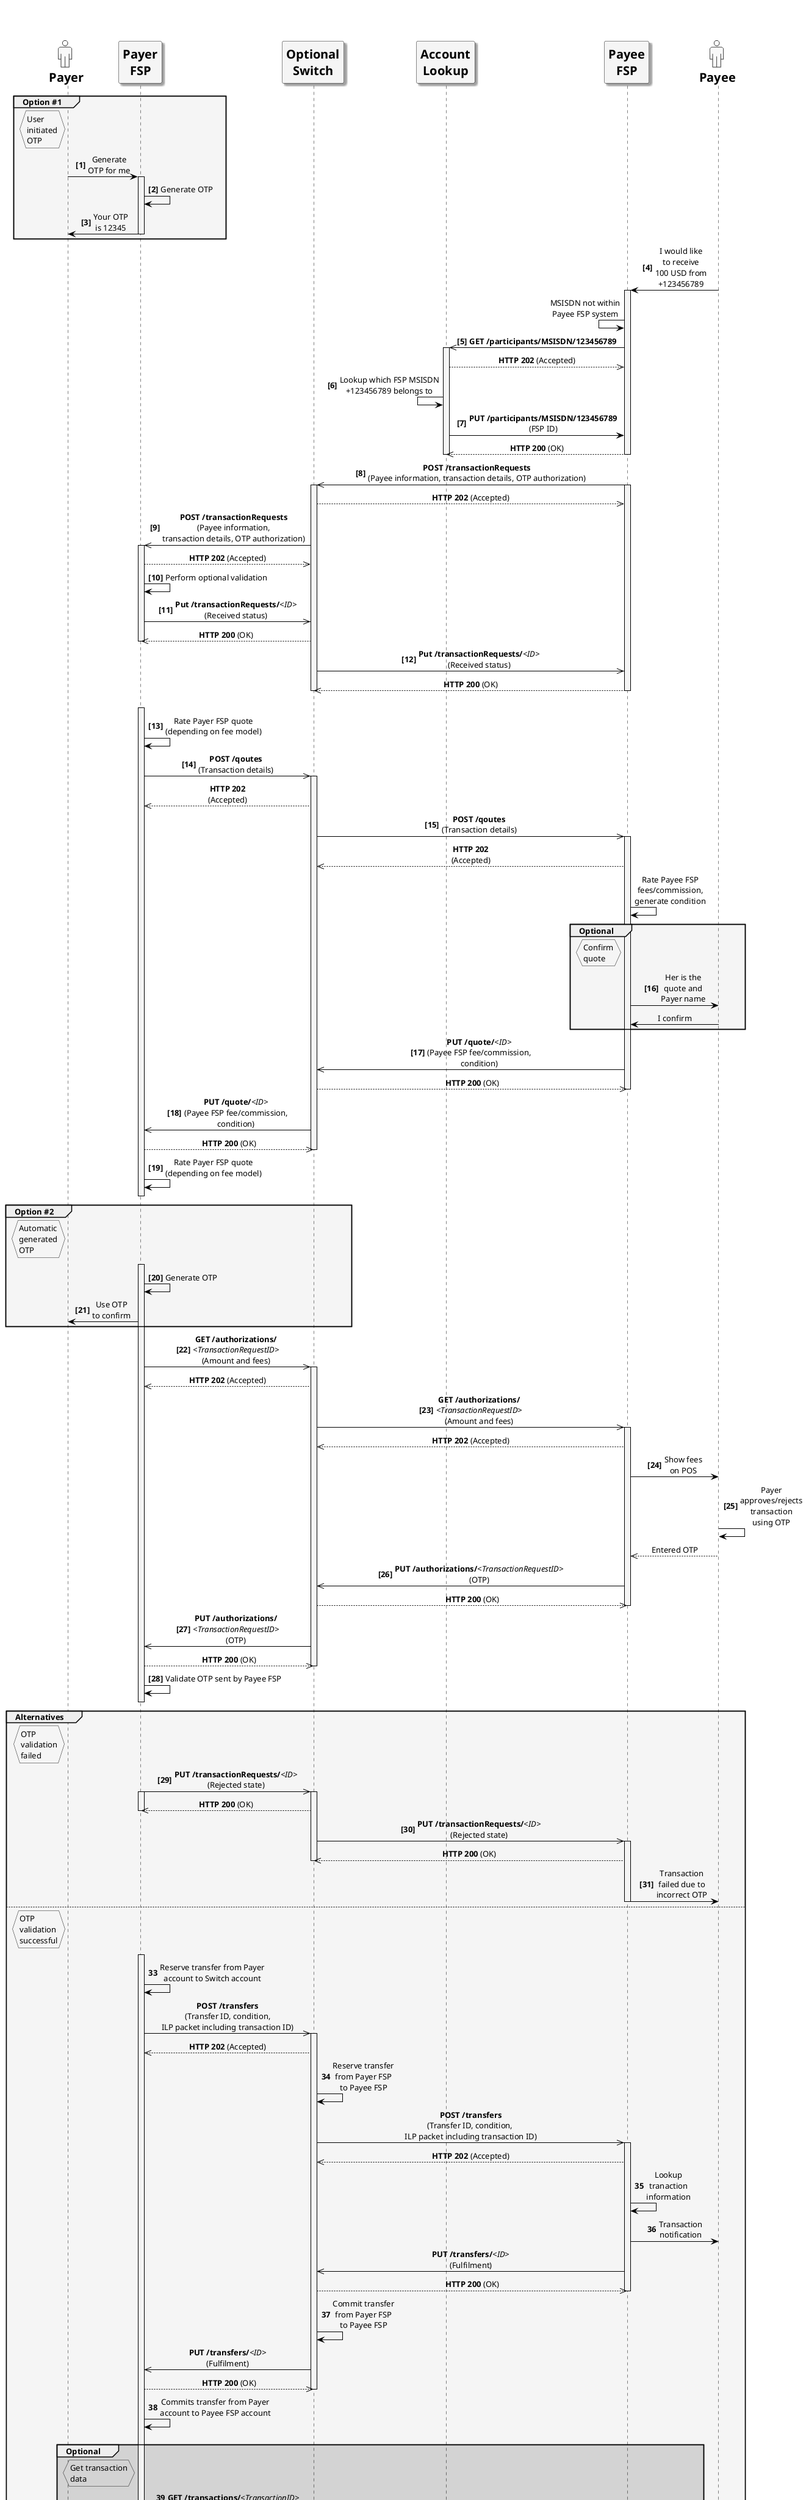 /'*****
License
--------------
Copyright © 2017 Bill & Melinda Gates Foundation
The Mojaloop files are made available by the Bill & Melinda Gates Foundation under the Apache License, Version 2.0 (the "License") and you may not use these files except in compliance with the License. You may obtain a copy of the License at
http://www.apache.org/licenses/LICENSE-2.0
Unless required by applicable law or agreed to in writing, the Mojaloop files are distributed on an "AS IS" BASIS, WITHOUT WARRANTIES OR CONDITIONS OF ANY KIND, either express or implied. See the License for the specific language governing permissions and limitations under the License.
Contributors
--------------
This is the official list of the Mojaloop project contributors for this file.
Names of the original copyright holders (individuals or organizations)
should be listed with a '*' in the first column. People who have
contributed from an organization can be listed under the organization
that actually holds the copyright for their contributions (see the
Gates Foundation organization for an example). Those individuals should have
their names indented and be marked with a '-'. Email address can be added
optionally within square brackets <email>.
* Gates Foundation
- Name Surname <name.surname@gatesfoundation.com>

* Henk Kodde <henk.kodde@modusbox.com>
--------------
******'/

@startuml

' define actor image
sprite $actor [25x48/16] {
  0000000000010000000000000
  0000000006CAC910000000000
  0000000095101292000000000
  0000000651000119000000000
  0000000B10000018400000000
  0000001A10000016600000000
  0000000B10000017510000000
  000000083100001A210000000
  0000000191000176110000000
  000000003A866A61100000000
  0000000000466211100000000
  0003333333334443333310000
  0088888888888888888892000
  0821111111111111111118200
  8311111111111111111111A00
  A111111111111111111111A20
  A111111111111111111111A20
  A111111111111111111111A20
  A111111111111111111111A20
  A111111111111111111111A20
  A111111111111111111111A20
  A111111111111111111111A20
  A111111111111111111111A20
  A111551111111111138111A20
  A111661111111111139111A20
  A211661111111111139111A20
  A211661111111111139111A20
  A211661111161111139111A20
  A2116611111A2111139111A20
  A2116611111A2111139111A20
  A2116611111A2111139111A20
  A7669611111A211113A666B20
  36669611111A211113A666610
  00016611111A2111139111110
  00006611111A2111139100000
  00006611111A2111139100000
  00006611111A2111139100000
  00006611111A2111139100000
  00006611111A2111139100000
  00006611111A2111139100000
  00006611111A2111139100000
  00006611111A2111139100000
  00006611111A2111139100000
  00006611111A2111139100000
  00006966666B7666679100000
  0000266666666666664100000
  0000000111111111111100000
  0000000000000000000000000
}

' declaring skinparam
skinparam sequenceMessageAlign center
skinparam shadowing false
skinparam defaultFontName Verdana
skinparam monochrome true
skinparam SequenceLifeLineBackgroundColor WhiteSmoke
skinparam SequenceLifeLineBorderColor Black
skinparam ActorFontStyle Bold
skinparam ActorFontSize 20
skinparam ParticipantFontStyle Bold
skinparam ParticipantFontSize 20
skinparam ParticipantBackgroundColor WhiteSmoke
skinparam ArrowColor Black

skinparam actor {
  Bordercolor none
  Backgroundcolor none
  shadowing false
}

skinparam participant {
  shadowing true
}

hide footbox

' declare title
' Payee Initiated Transaction using OTP pattern using the asynchronous REST binding

' Actor Keys:
' participant - FSP(Payer/Payee) and Switch
' actor - Payer/Payee(s)

' declare actors
actor "<$actor>\nPayer" as Payer
participant "Payer\nFSP" as PayerFSP
participant "Optional\nSwitch" as Switch
participant "Account\nLookup" as ALS
participant "Payee\nFSP" as PayeeFSP
actor "<$actor>\nPayee" as Payee

' start flow
autonumber 1 1 "<b>[0]"
Group #Oldlace Option #1
  hnote left of Payer #Oldlace
    User
    initiated
    OTP
  end hnote
  Payer -> PayerFSP: Generate\nOTP for me
  activate PayerFSP
  PayerFSP -> PayerFSP: Generate OTP
  Payer <- PayerFSP: Your OTP\nis 12345
  deactivate PayerFSP
end
PayeeFSP <- Payee: I would like\nto receive\n100 USD from\n+123456789
activate PayeeFSP
autonumber stop
PayeeFSP <- PayeeFSP: MSISDN not within\nPayee FSP system
autonumber resume
ALS <<- PayeeFSP: **GET /participants/MSISDN/123456789**
activate ALS
autonumber stop
ALS -->> PayeeFSP: **HTTP 202** (Accepted)
autonumber resume
ALS <- ALS: Lookup which FSP MSISDN\n+123456789 belongs to
ALS -> PayeeFSP: **PUT /participants/MSISDN/123456789**\n(FSP ID)
autonumber stop
ALS <<-- PayeeFSP: **HTTP 200** (OK)
deactivate ALS
deactivate PayeeFSP
autonumber resume
Switch <<- PayeeFSP: **POST /transactionRequests**\n(Payee information, transaction details, OTP authorization)
activate PayeeFSP
activate Switch
autonumber stop
Switch -->> PayeeFSP: **HTTP 202** (Accepted)
autonumber resume
PayerFSP <<- Switch: **POST /transactionRequests**\n(Payee information,\ntransaction details, OTP authorization)
activate PayerFSP
autonumber stop
PayerFSP -->> Switch: **HTTP 202** (Accepted)
autonumber resume
PayerFSP -> PayerFSP: Perform optional validation
PayerFSP ->> Switch: **Put /transactionRequests/**<i><ID></i>\n(Received status)
autonumber stop
PayerFSP <<-- Switch: **HTTP 200** (OK)
deactivate PayerFSP
autonumber resume
Switch ->> PayeeFSP: **Put /transactionRequests/**<i><ID></i>\n(Received status)
autonumber stop
Switch <<-- PayeeFSP: **HTTP 200** (OK)
deactivate Switch
deactivate PayeeFSP
PayerFSP -[hidden]> Switch
deactivate PayerFSP
PayerFSP -[hidden]> Switch
activate PayerFSP
autonumber resume
PayerFSP -> PayerFSP: Rate Payer FSP quote\n(depending on fee model)
PayerFSP ->> Switch: **POST /qoutes**\n(Transaction details)
activate Switch
autonumber stop
PayerFSP <<-- Switch: **HTTP 202**\n(Accepted)
autonumber resume
Switch ->> PayeeFSP: **POST /qoutes**\n(Transaction details)
activate PayeeFSP
autonumber stop
Switch <<-- PayeeFSP: **HTTP 202**\n(Accepted)
PayeeFSP -> PayeeFSP: Rate Payee FSP\nfees/commission,\ngenerate condition
Group #Oldlace Optional
  hnote left of PayeeFSP #Oldlace
    Confirm
    quote
  end hnote
  autonumber resume
  PayeeFSP -> Payee: Her is the\nquote and\nPayer name
  autonumber stop
  PayeeFSP <- Payee: I confirm
end
autonumber resume
Switch <<- PayeeFSP: **PUT /quote/**<i><ID></i>\n(Payee FSP fee/commission,\ncondition)
autonumber stop
Switch -->> PayeeFSP: **HTTP 200** (OK)
deactivate PayeeFSP
autonumber resume
PayerFSP <<- Switch: **PUT /quote/**<i><ID></i>\n(Payee FSP fee/commission,\ncondition)
autonumber stop
PayerFSP -->> Switch: **HTTP 200** (OK)
deactivate Switch
autonumber resume
PayerFSP -> PayerFSP: Rate Payer FSP quote\n(depending on fee model)
autonumber stop
PayerFSP -[hidden]> Switch
deactivate PayerFSP
Group #Oldlace Option #2
  hnote left of Payer #Oldlace
    Automatic
    generated
    OTP
  end hnote
  PayerFSP -[hidden]> Switch
  activate PayerFSP
  autonumber resume
  PayerFSP -> PayerFSP: Generate OTP
  Payer <- PayerFSP: Use OTP\nto confirm
end
PayerFSP ->> Switch: **GET /authorizations/**\n<i><TransactionRequestID></i>\n(Amount and fees)
activate Switch
autonumber stop
PayerFSP <<-- Switch: **HTTP 202** (Accepted)
autonumber resume
Switch ->> PayeeFSP: **GET /authorizations/**\n<i><TransactionRequestID></i>\n(Amount and fees)
activate PayeeFSP
autonumber stop
Switch <<-- PayeeFSP: **HTTP 202** (Accepted)
autonumber resume
PayeeFSP -> Payee: Show fees\non POS
Payee -> Payee: Payer\napproves/rejects\ntransaction\nusing OTP
autonumber stop
PayeeFSP <<-- Payee: Entered OTP
autonumber resume
Switch <<- PayeeFSP: **PUT /authorizations/**<i><TransactionRequestID></i>\n(OTP)
autonumber stop
Switch -->> PayeeFSP: **HTTP 200** (OK)
deactivate PayeeFSP
autonumber resume
PayerFSP <<- Switch: **PUT /authorizations/**\n<i><TransactionRequestID></i>\n(OTP)
autonumber stop
PayerFSP -->> Switch: **HTTP 200** (OK)
deactivate Switch
autonumber resume
PayerFSP -> PayerFSP: Validate OTP sent by Payee FSP
autonumber stop
PayerFSP -[hidden]> Switch
deactivate PayerFSP
Group #Oldlace Alternatives
  hnote left of Payer #Oldlace
    OTP
    validation
    failed
  end hnote
  autonumber resume
  PayerFSP ->> Switch: **PUT /transactionRequests/**<i><ID></i>\n(Rejected state)
  activate PayerFSP
  activate Switch
  autonumber stop
  PayerFSP <<-- Switch: **HTTP 200** (OK)
  deactivate PayerFSP
  autonumber resume
  Switch ->> PayeeFSP: **PUT /transactionRequests/**<i><ID></i>\n(Rejected state)
  activate PayeeFSP
  autonumber stop
  Switch <<-- PayeeFSP: **HTTP 200** (OK)
  deactivate Switch
  autonumber resume 
  PayeeFSP -> Payee: Transaction\nfailed due to\nincorrect OTP
  deactivate PayeeFSP
  autonumber stop
else
  hnote left of Payer #Oldlace
      OTP
      validation
      successful
  end hnote
  PayerFSP -[hidden]> Switch
  autonumber 33 1
  activate PayerFSP
  PayerFSP -> PayerFSP: Reserve transfer from Payer\naccount to Switch account
  autonumber stop
  PayerFSP ->> Switch: **POST /transfers**\n(Transfer ID, condition,\nILP packet including transaction ID)
  activate Switch
  PayerFSP <<-- Switch: **HTTP 202** (Accepted)
  autonumber resume
  Switch -> Switch: Reserve transfer\nfrom Payer FSP\nto Payee FSP
  autonumber stop
  Switch ->> PayeeFSP: **POST /transfers**\n(Transfer ID, condition, \nILP packet including transaction ID)
  activate PayeeFSP
  Switch <<-- PayeeFSP: **HTTP 202** (Accepted)
  autonumber resume
  PayeeFSP -> PayeeFSP: Lookup\ntranaction\ninformation
  PayeeFSP -> Payee: Transaction\nnotification
  autonumber stop
  Switch <<- PayeeFSP: **PUT /transfers/**<i><ID></i>\n(Fulfilment)
  Switch -->> PayeeFSP: **HTTP 200** (OK)
  deactivate PayeeFSP
  autonumber resume
  Switch -> Switch: Commit transfer\nfrom Payer FSP\nto Payee FSP
  autonumber stop
  PayerFSP <<- Switch: **PUT /transfers/**<i><ID></i>\n(Fulfilment)
  PayerFSP -->> Switch: **HTTP 200** (OK)
  deactivate Switch
  autonumber resume
  PayerFSP -> PayerFSP: Commits transfer from Payer\naccount to Payee FSP account
  autonumber stop
  PayerFSP -[hidden]> Switch
  Group #Lightgrey Optional
    hnote left of PayerFSP #Lightgrey
      Get transaction
      data
    end hnote
    autonumber resume
    PayerFSP ->> Switch: **GET /transactions/**<i><TransactionID></i>
    activate Switch
    autonumber stop
    PayerFSP <<-- Switch: **HTTP 202** (Accepted)
    autonumber resume
    Switch ->> PayeeFSP: **GET /transactions/**<i><TransactionID></i>
    activate PayeeFSP
    autonumber stop
    Switch <<-- PayeeFSP: **HTTP 202** (Accepted)
    autonumber resume
    PayeeFSP -> PayeeFSP: Lookup\ntransaction\ninformation
    autonumber resume
    Switch <<- PayeeFSP: **PUT /transactions/**<i><ID></i>\n(Transaction detail)
    autonumber stop
    Switch -->> PayeeFSP: **HTTP 200** (OK)
    deactivate PayeeFSP
    autonumber resume
    PayerFSP ->> Switch: **PUT /transactions/**<i><ID></i>\n(Transaction detail)
    autonumber stop
    PayerFSP <<-- Switch: **HTTP 200** (OK)
    deactivate Switch
  end
  autonumber resume
  Payer <- PayerFSP: Transaction\nnotification
  deactivate PayerFSP
end
@enduml
